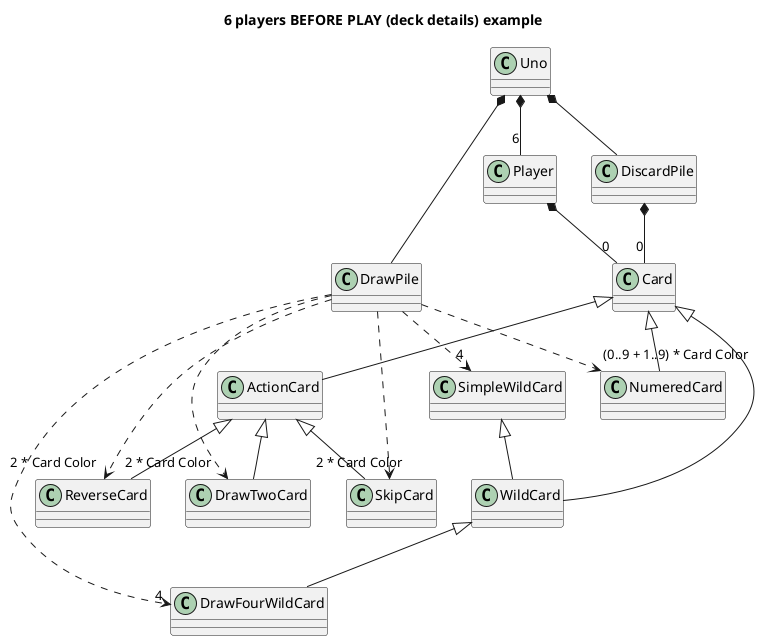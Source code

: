 ﻿@startuml

Title 6 players BEFORE PLAY (deck details) example

Uno *-- DrawPile
Uno *-right- DiscardPile
Uno *-- "6" Player

Player *-- "0" Card

DiscardPile *-- "0" Card

Card <|-- NumeredCard
Card <|-- ActionCard

Card <|--WildCard
WildCard <|-- DrawFourWildCard
SimpleWildCard <|-- WildCard

ActionCard <|-- DrawTwoCard
ActionCard <|-- SkipCard
ActionCard <|-- ReverseCard

DrawPile ..> "(0..9 + 1..9) * Card Color" NumeredCard
DrawPile ..> "2 * Card Color" DrawTwoCard
DrawPile ..> "2 * Card Color" ReverseCard
DrawPile ..> "2 * Card Color" SkipCard
DrawPile ..> "4" SimpleWildCard
DrawPile ..> "4" DrawFourWildCard
 
@enduml